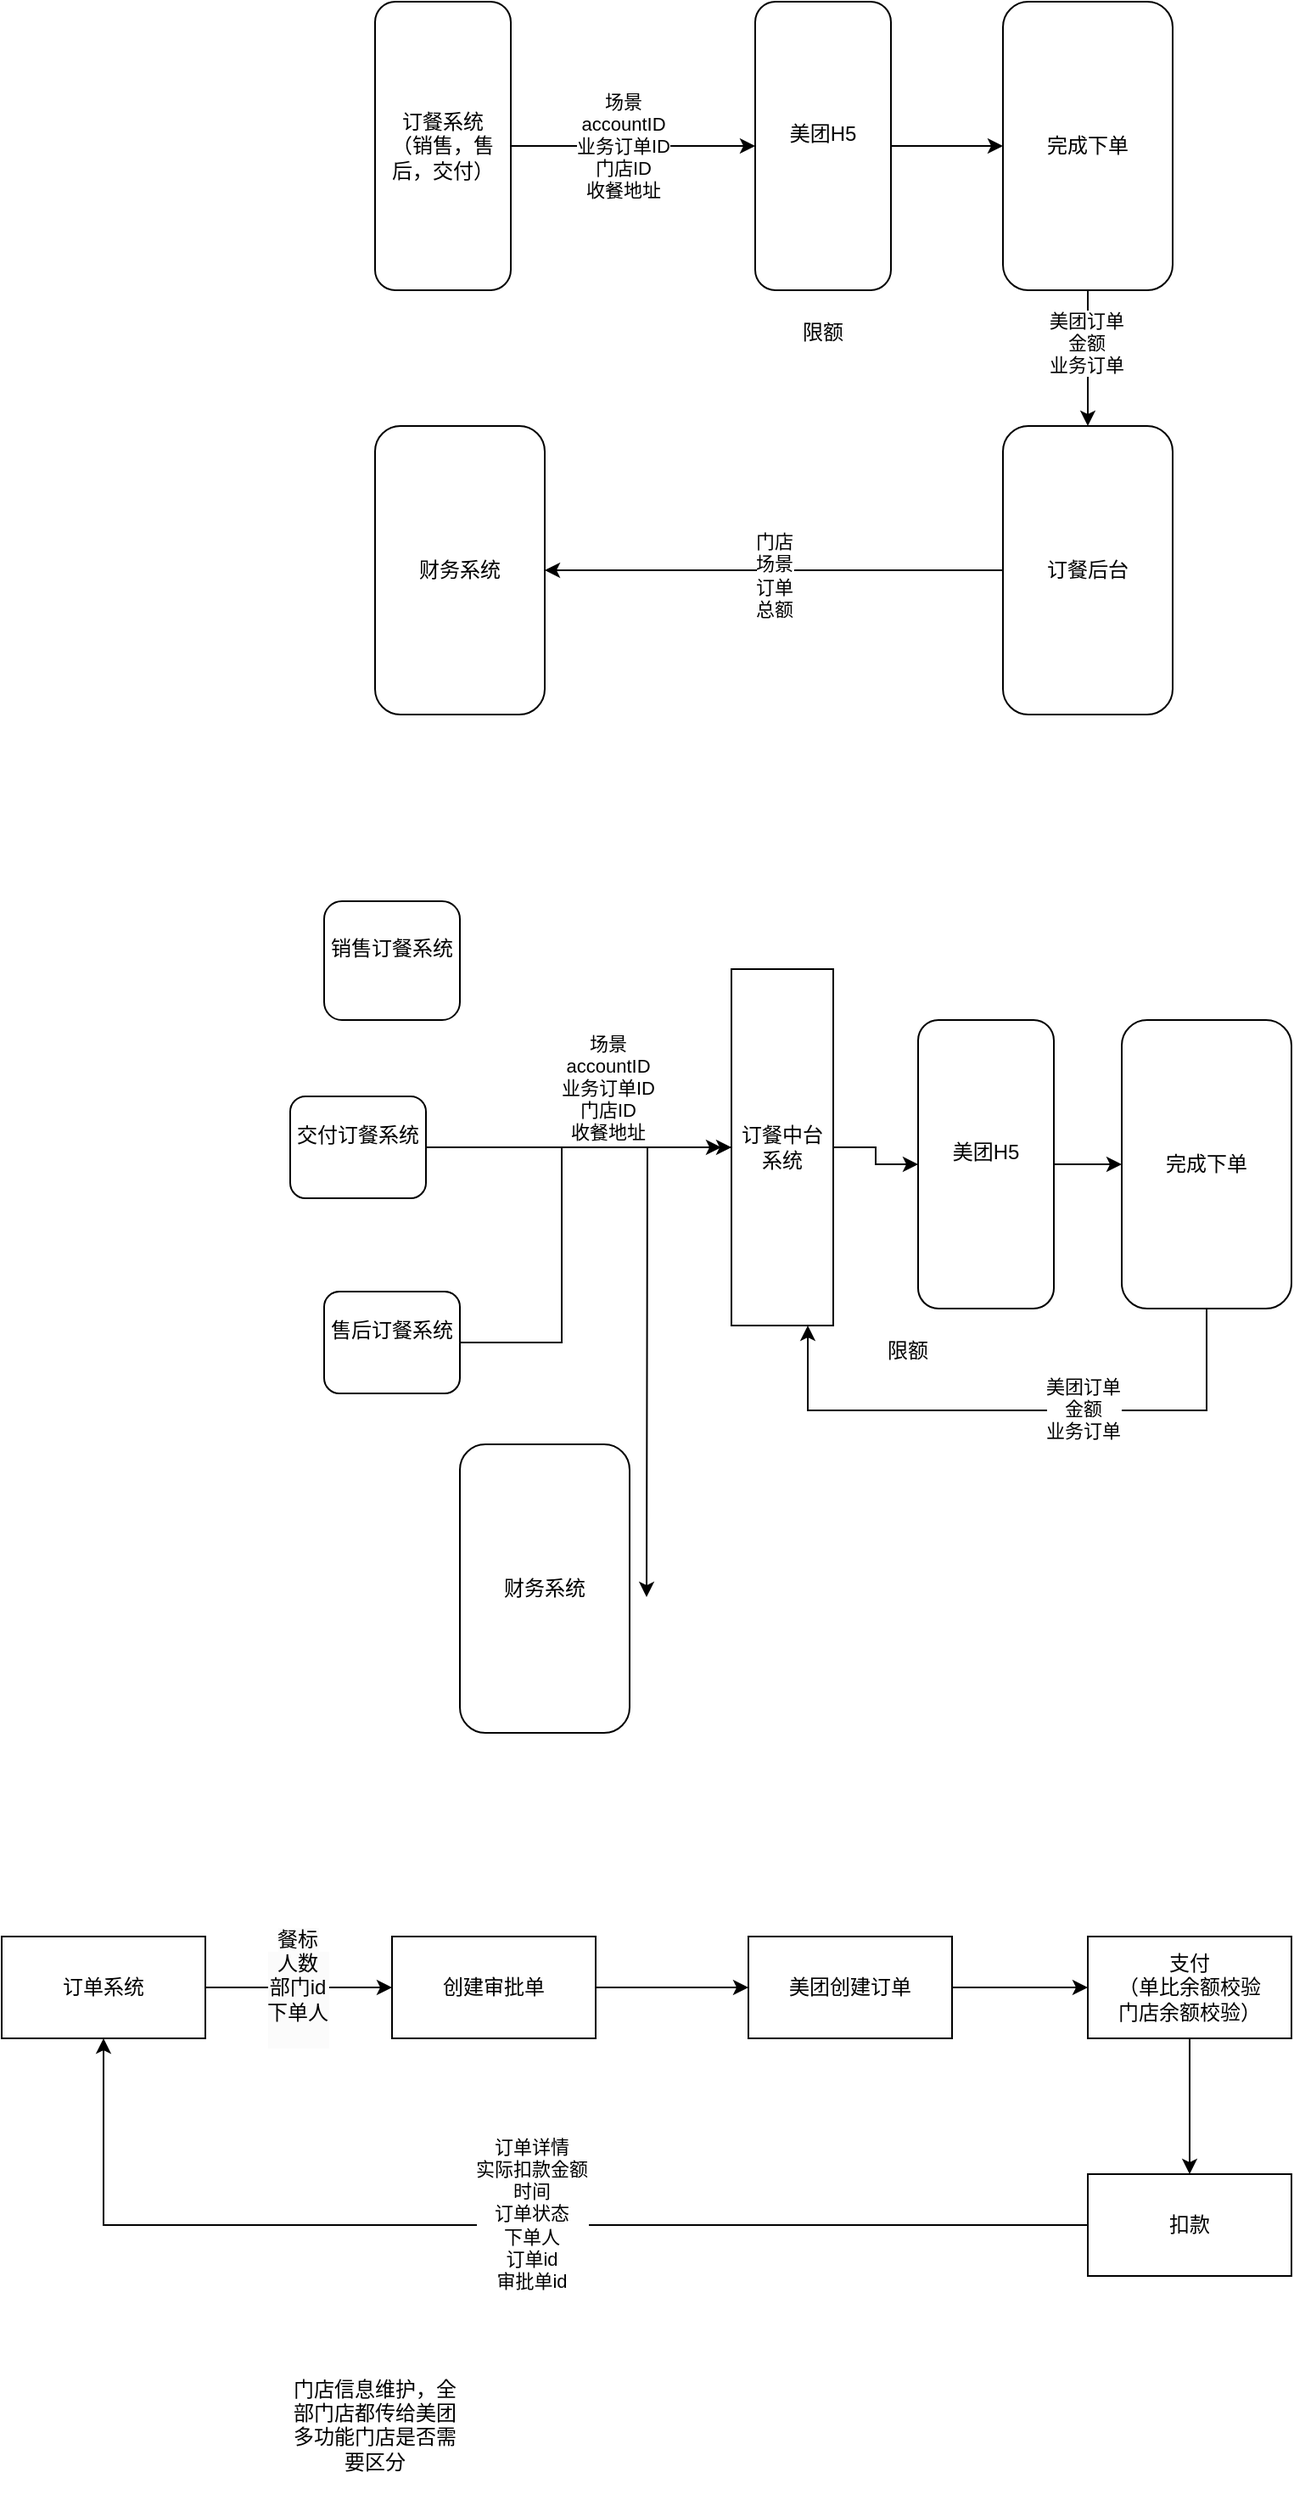 <mxfile version="24.2.2" type="github">
  <diagram name="第 1 页" id="5igIaiJpBt7Af2Hc7F_L">
    <mxGraphModel dx="2261" dy="820" grid="1" gridSize="10" guides="1" tooltips="1" connect="1" arrows="1" fold="1" page="1" pageScale="1" pageWidth="827" pageHeight="1169" math="0" shadow="0">
      <root>
        <mxCell id="0" />
        <mxCell id="1" parent="0" />
        <mxCell id="-wFoIVxJyCrv2x4FveQs-6" value="" style="edgeStyle=orthogonalEdgeStyle;rounded=0;orthogonalLoop=1;jettySize=auto;html=1;" edge="1" parent="1" source="-wFoIVxJyCrv2x4FveQs-1" target="-wFoIVxJyCrv2x4FveQs-5">
          <mxGeometry relative="1" as="geometry" />
        </mxCell>
        <mxCell id="-wFoIVxJyCrv2x4FveQs-7" value="场景&lt;div&gt;accountID&lt;/div&gt;&lt;div&gt;业务订单ID&lt;/div&gt;&lt;div&gt;门店ID&lt;/div&gt;&lt;div&gt;收餐地址&lt;/div&gt;" style="edgeLabel;html=1;align=center;verticalAlign=middle;resizable=0;points=[];" vertex="1" connectable="0" parent="-wFoIVxJyCrv2x4FveQs-6">
          <mxGeometry x="-0.083" relative="1" as="geometry">
            <mxPoint as="offset" />
          </mxGeometry>
        </mxCell>
        <mxCell id="-wFoIVxJyCrv2x4FveQs-1" value="订餐系统&lt;div&gt;（销售，售后，交付）&lt;/div&gt;" style="rounded=1;whiteSpace=wrap;html=1;" vertex="1" parent="1">
          <mxGeometry x="110" y="160" width="80" height="170" as="geometry" />
        </mxCell>
        <mxCell id="-wFoIVxJyCrv2x4FveQs-11" value="" style="edgeStyle=orthogonalEdgeStyle;rounded=0;orthogonalLoop=1;jettySize=auto;html=1;" edge="1" parent="1" source="-wFoIVxJyCrv2x4FveQs-2" target="-wFoIVxJyCrv2x4FveQs-10">
          <mxGeometry relative="1" as="geometry" />
        </mxCell>
        <mxCell id="-wFoIVxJyCrv2x4FveQs-12" value="美团订单&lt;div&gt;金额&lt;/div&gt;&lt;div&gt;业务订单&lt;/div&gt;" style="edgeLabel;html=1;align=center;verticalAlign=middle;resizable=0;points=[];" vertex="1" connectable="0" parent="-wFoIVxJyCrv2x4FveQs-11">
          <mxGeometry x="-0.225" y="-1" relative="1" as="geometry">
            <mxPoint as="offset" />
          </mxGeometry>
        </mxCell>
        <mxCell id="-wFoIVxJyCrv2x4FveQs-2" value="完成下单" style="rounded=1;whiteSpace=wrap;html=1;" vertex="1" parent="1">
          <mxGeometry x="480" y="160" width="100" height="170" as="geometry" />
        </mxCell>
        <mxCell id="-wFoIVxJyCrv2x4FveQs-9" value="" style="edgeStyle=orthogonalEdgeStyle;rounded=0;orthogonalLoop=1;jettySize=auto;html=1;" edge="1" parent="1" source="-wFoIVxJyCrv2x4FveQs-5" target="-wFoIVxJyCrv2x4FveQs-2">
          <mxGeometry relative="1" as="geometry" />
        </mxCell>
        <mxCell id="-wFoIVxJyCrv2x4FveQs-5" value="美团H5&lt;div&gt;&lt;br&gt;&lt;/div&gt;" style="rounded=1;whiteSpace=wrap;html=1;" vertex="1" parent="1">
          <mxGeometry x="334" y="160" width="80" height="170" as="geometry" />
        </mxCell>
        <mxCell id="-wFoIVxJyCrv2x4FveQs-8" value="限额" style="text;html=1;align=center;verticalAlign=middle;whiteSpace=wrap;rounded=0;" vertex="1" parent="1">
          <mxGeometry x="344" y="340" width="60" height="30" as="geometry" />
        </mxCell>
        <mxCell id="-wFoIVxJyCrv2x4FveQs-14" value="" style="edgeStyle=orthogonalEdgeStyle;rounded=0;orthogonalLoop=1;jettySize=auto;html=1;" edge="1" parent="1" source="-wFoIVxJyCrv2x4FveQs-10" target="-wFoIVxJyCrv2x4FveQs-13">
          <mxGeometry relative="1" as="geometry" />
        </mxCell>
        <mxCell id="-wFoIVxJyCrv2x4FveQs-15" value="门店&lt;div&gt;场景&lt;/div&gt;&lt;div&gt;订单&lt;/div&gt;&lt;div&gt;总额&lt;/div&gt;" style="edgeLabel;html=1;align=center;verticalAlign=middle;resizable=0;points=[];" vertex="1" connectable="0" parent="-wFoIVxJyCrv2x4FveQs-14">
          <mxGeometry y="3" relative="1" as="geometry">
            <mxPoint as="offset" />
          </mxGeometry>
        </mxCell>
        <mxCell id="-wFoIVxJyCrv2x4FveQs-10" value="订餐后台" style="rounded=1;whiteSpace=wrap;html=1;" vertex="1" parent="1">
          <mxGeometry x="480" y="410" width="100" height="170" as="geometry" />
        </mxCell>
        <mxCell id="-wFoIVxJyCrv2x4FveQs-13" value="财务系统" style="rounded=1;whiteSpace=wrap;html=1;" vertex="1" parent="1">
          <mxGeometry x="110" y="410" width="100" height="170" as="geometry" />
        </mxCell>
        <mxCell id="-wFoIVxJyCrv2x4FveQs-19" value="" style="edgeStyle=orthogonalEdgeStyle;rounded=0;orthogonalLoop=1;jettySize=auto;html=1;entryX=-0.1;entryY=0.5;entryDx=0;entryDy=0;entryPerimeter=0;" edge="1" parent="1" source="-wFoIVxJyCrv2x4FveQs-21" target="-wFoIVxJyCrv2x4FveQs-44">
          <mxGeometry relative="1" as="geometry">
            <mxPoint x="350" y="820" as="targetPoint" />
          </mxGeometry>
        </mxCell>
        <mxCell id="-wFoIVxJyCrv2x4FveQs-20" value="场景&lt;div&gt;accountID&lt;/div&gt;&lt;div&gt;业务订单ID&lt;/div&gt;&lt;div&gt;门店ID&lt;/div&gt;&lt;div&gt;收餐地址&lt;/div&gt;" style="edgeLabel;html=1;align=center;verticalAlign=middle;resizable=0;points=[];" vertex="1" connectable="0" parent="-wFoIVxJyCrv2x4FveQs-19">
          <mxGeometry x="-0.083" relative="1" as="geometry">
            <mxPoint x="27" y="-35" as="offset" />
          </mxGeometry>
        </mxCell>
        <mxCell id="-wFoIVxJyCrv2x4FveQs-21" value="交付订餐系统&lt;div&gt;&lt;br&gt;&lt;/div&gt;" style="rounded=1;whiteSpace=wrap;html=1;" vertex="1" parent="1">
          <mxGeometry x="60" y="805" width="80" height="60" as="geometry" />
        </mxCell>
        <mxCell id="-wFoIVxJyCrv2x4FveQs-22" value="" style="edgeStyle=orthogonalEdgeStyle;rounded=0;orthogonalLoop=1;jettySize=auto;html=1;entryX=0.75;entryY=1;entryDx=0;entryDy=0;" edge="1" parent="1" source="-wFoIVxJyCrv2x4FveQs-24" target="-wFoIVxJyCrv2x4FveQs-44">
          <mxGeometry relative="1" as="geometry">
            <mxPoint x="580" y="1020" as="targetPoint" />
            <Array as="points">
              <mxPoint x="600" y="990" />
              <mxPoint x="365" y="990" />
            </Array>
          </mxGeometry>
        </mxCell>
        <mxCell id="-wFoIVxJyCrv2x4FveQs-23" value="美团订单&lt;div&gt;金额&lt;/div&gt;&lt;div&gt;业务订单&lt;/div&gt;" style="edgeLabel;html=1;align=center;verticalAlign=middle;resizable=0;points=[];" vertex="1" connectable="0" parent="-wFoIVxJyCrv2x4FveQs-22">
          <mxGeometry x="-0.225" y="-1" relative="1" as="geometry">
            <mxPoint as="offset" />
          </mxGeometry>
        </mxCell>
        <mxCell id="-wFoIVxJyCrv2x4FveQs-24" value="完成下单" style="rounded=1;whiteSpace=wrap;html=1;" vertex="1" parent="1">
          <mxGeometry x="550" y="760" width="100" height="170" as="geometry" />
        </mxCell>
        <mxCell id="-wFoIVxJyCrv2x4FveQs-25" value="" style="edgeStyle=orthogonalEdgeStyle;rounded=0;orthogonalLoop=1;jettySize=auto;html=1;" edge="1" parent="1" source="-wFoIVxJyCrv2x4FveQs-26" target="-wFoIVxJyCrv2x4FveQs-24">
          <mxGeometry relative="1" as="geometry" />
        </mxCell>
        <mxCell id="-wFoIVxJyCrv2x4FveQs-26" value="美团H5&lt;div&gt;&lt;br&gt;&lt;/div&gt;" style="rounded=1;whiteSpace=wrap;html=1;" vertex="1" parent="1">
          <mxGeometry x="430" y="760" width="80" height="170" as="geometry" />
        </mxCell>
        <mxCell id="-wFoIVxJyCrv2x4FveQs-27" value="限额" style="text;html=1;align=center;verticalAlign=middle;whiteSpace=wrap;rounded=0;" vertex="1" parent="1">
          <mxGeometry x="394" y="940" width="60" height="30" as="geometry" />
        </mxCell>
        <mxCell id="-wFoIVxJyCrv2x4FveQs-31" value="财务系统" style="rounded=1;whiteSpace=wrap;html=1;" vertex="1" parent="1">
          <mxGeometry x="160" y="1010" width="100" height="170" as="geometry" />
        </mxCell>
        <mxCell id="-wFoIVxJyCrv2x4FveQs-32" value="销售订餐系统&lt;div&gt;&lt;br&gt;&lt;/div&gt;" style="rounded=1;whiteSpace=wrap;html=1;" vertex="1" parent="1">
          <mxGeometry x="80" y="690" width="80" height="70" as="geometry" />
        </mxCell>
        <mxCell id="-wFoIVxJyCrv2x4FveQs-39" value="售后订餐系统&lt;div&gt;&lt;br&gt;&lt;/div&gt;" style="rounded=1;whiteSpace=wrap;html=1;" vertex="1" parent="1">
          <mxGeometry x="80" y="920" width="80" height="60" as="geometry" />
        </mxCell>
        <mxCell id="-wFoIVxJyCrv2x4FveQs-45" value="" style="edgeStyle=orthogonalEdgeStyle;rounded=0;orthogonalLoop=1;jettySize=auto;html=1;entryX=0;entryY=0.5;entryDx=0;entryDy=0;" edge="1" parent="1" source="-wFoIVxJyCrv2x4FveQs-39" target="-wFoIVxJyCrv2x4FveQs-44">
          <mxGeometry relative="1" as="geometry">
            <mxPoint x="160" y="950" as="sourcePoint" />
            <mxPoint x="430" y="845" as="targetPoint" />
            <Array as="points">
              <mxPoint x="220" y="950" />
            </Array>
          </mxGeometry>
        </mxCell>
        <mxCell id="-wFoIVxJyCrv2x4FveQs-47" value="" style="edgeStyle=orthogonalEdgeStyle;rounded=0;orthogonalLoop=1;jettySize=auto;html=1;" edge="1" parent="1" source="-wFoIVxJyCrv2x4FveQs-44">
          <mxGeometry relative="1" as="geometry">
            <mxPoint x="270" y="1100" as="targetPoint" />
          </mxGeometry>
        </mxCell>
        <mxCell id="-wFoIVxJyCrv2x4FveQs-49" value="" style="edgeStyle=orthogonalEdgeStyle;rounded=0;orthogonalLoop=1;jettySize=auto;html=1;" edge="1" parent="1" source="-wFoIVxJyCrv2x4FveQs-44" target="-wFoIVxJyCrv2x4FveQs-26">
          <mxGeometry relative="1" as="geometry" />
        </mxCell>
        <mxCell id="-wFoIVxJyCrv2x4FveQs-44" value="订餐中台系统" style="rounded=0;whiteSpace=wrap;html=1;" vertex="1" parent="1">
          <mxGeometry x="320" y="730" width="60" height="210" as="geometry" />
        </mxCell>
        <mxCell id="-wFoIVxJyCrv2x4FveQs-52" value="" style="edgeStyle=orthogonalEdgeStyle;rounded=0;orthogonalLoop=1;jettySize=auto;html=1;" edge="1" parent="1" source="-wFoIVxJyCrv2x4FveQs-50" target="-wFoIVxJyCrv2x4FveQs-51">
          <mxGeometry relative="1" as="geometry" />
        </mxCell>
        <mxCell id="-wFoIVxJyCrv2x4FveQs-50" value="创建审批单" style="rounded=0;whiteSpace=wrap;html=1;" vertex="1" parent="1">
          <mxGeometry x="120" y="1300" width="120" height="60" as="geometry" />
        </mxCell>
        <mxCell id="-wFoIVxJyCrv2x4FveQs-55" value="" style="edgeStyle=orthogonalEdgeStyle;rounded=0;orthogonalLoop=1;jettySize=auto;html=1;" edge="1" parent="1" source="-wFoIVxJyCrv2x4FveQs-51" target="-wFoIVxJyCrv2x4FveQs-54">
          <mxGeometry relative="1" as="geometry" />
        </mxCell>
        <mxCell id="-wFoIVxJyCrv2x4FveQs-51" value="美团创建订单" style="rounded=0;whiteSpace=wrap;html=1;" vertex="1" parent="1">
          <mxGeometry x="330" y="1300" width="120" height="60" as="geometry" />
        </mxCell>
        <mxCell id="-wFoIVxJyCrv2x4FveQs-57" value="" style="edgeStyle=orthogonalEdgeStyle;rounded=0;orthogonalLoop=1;jettySize=auto;html=1;" edge="1" parent="1" source="-wFoIVxJyCrv2x4FveQs-54" target="-wFoIVxJyCrv2x4FveQs-56">
          <mxGeometry relative="1" as="geometry" />
        </mxCell>
        <mxCell id="-wFoIVxJyCrv2x4FveQs-54" value="支付&lt;div&gt;（单比余额校验&lt;/div&gt;&lt;div&gt;门店余额校验）&lt;/div&gt;" style="rounded=0;whiteSpace=wrap;html=1;" vertex="1" parent="1">
          <mxGeometry x="530" y="1300" width="120" height="60" as="geometry" />
        </mxCell>
        <mxCell id="-wFoIVxJyCrv2x4FveQs-59" value="" style="edgeStyle=orthogonalEdgeStyle;rounded=0;orthogonalLoop=1;jettySize=auto;html=1;entryX=0.5;entryY=1;entryDx=0;entryDy=0;" edge="1" parent="1" source="-wFoIVxJyCrv2x4FveQs-56" target="-wFoIVxJyCrv2x4FveQs-60">
          <mxGeometry relative="1" as="geometry">
            <mxPoint x="40" y="1350" as="targetPoint" />
          </mxGeometry>
        </mxCell>
        <mxCell id="-wFoIVxJyCrv2x4FveQs-61" value="订单详情&lt;div&gt;实际扣款金额&lt;/div&gt;&lt;div&gt;时间&lt;/div&gt;&lt;div&gt;订单状态&lt;/div&gt;&lt;div&gt;下单人&lt;/div&gt;&lt;div&gt;订单id&lt;/div&gt;&lt;div&gt;审批单id&lt;/div&gt;&lt;div&gt;&lt;br&gt;&lt;/div&gt;" style="edgeLabel;html=1;align=center;verticalAlign=middle;resizable=0;points=[];" vertex="1" connectable="0" parent="-wFoIVxJyCrv2x4FveQs-59">
          <mxGeometry x="-0.05" relative="1" as="geometry">
            <mxPoint as="offset" />
          </mxGeometry>
        </mxCell>
        <mxCell id="-wFoIVxJyCrv2x4FveQs-56" value="扣款" style="rounded=0;whiteSpace=wrap;html=1;" vertex="1" parent="1">
          <mxGeometry x="530" y="1440" width="120" height="60" as="geometry" />
        </mxCell>
        <mxCell id="-wFoIVxJyCrv2x4FveQs-62" value="" style="edgeStyle=orthogonalEdgeStyle;rounded=0;orthogonalLoop=1;jettySize=auto;html=1;" edge="1" parent="1" source="-wFoIVxJyCrv2x4FveQs-60" target="-wFoIVxJyCrv2x4FveQs-50">
          <mxGeometry relative="1" as="geometry" />
        </mxCell>
        <mxCell id="-wFoIVxJyCrv2x4FveQs-63" value="&lt;span style=&quot;color: rgba(0, 0, 0, 0); font-family: monospace; font-size: 0px; text-align: start; background-color: rgb(251, 251, 251);&quot;&gt;%3CmxGraphModel%3E%3Croot%3E%3CmxCell%20id%3D%220%22%2F%3E%3CmxCell%20id%3D%221%22%20parent%3D%220%22%2F%3E%3CmxCell%20id%3D%222%22%20value%3D%22%E9%A4%90%E6%A0%87%26lt%3Bdiv%26gt%3B%E4%BA%BA%E6%95%B0%26lt%3B%2Fdiv%26gt%3B%26lt%3Bdiv%26gt%3B%E9%83%A8%E9%97%A8id%26lt%3B%2Fdiv%26gt%3B%26lt%3Bdiv%26gt%3B%E4%B8%8B%E5%8D%95%E4%BA%BA%26lt%3B%2Fdiv%26gt%3B%22%20style%3D%22text%3Bhtml%3D1%3Balign%3Dcenter%3BverticalAlign%3Dmiddle%3Bresizable%3D0%3Bpoints%3D%5B%5D%3Bautosize%3D1%3BstrokeColor%3Dnone%3BfillColor%3Dnone%3B%22%20vertex%3D%221%22%20parent%3D%221%22%3E%3CmxGeometry%20x%3D%22240%22%20y%3D%221288%22%20width%3D%2260%22%20height%3D%2270%22%20as%3D%22geometry%22%2F%3E%3C%2FmxCell%3E%3C%2Froot%3E%3C%2FmxGraphModel%3E&lt;/span&gt;" style="edgeLabel;html=1;align=center;verticalAlign=middle;resizable=0;points=[];" vertex="1" connectable="0" parent="-wFoIVxJyCrv2x4FveQs-62">
          <mxGeometry y="-2" relative="1" as="geometry">
            <mxPoint as="offset" />
          </mxGeometry>
        </mxCell>
        <mxCell id="-wFoIVxJyCrv2x4FveQs-64" value="&lt;span style=&quot;font-size: 12px; background-color: rgb(251, 251, 251);&quot;&gt;餐标&lt;/span&gt;&lt;div style=&quot;font-size: 12px; background-color: rgb(251, 251, 251);&quot;&gt;人数&lt;/div&gt;&lt;div style=&quot;font-size: 12px; background-color: rgb(251, 251, 251);&quot;&gt;部门id&lt;/div&gt;&lt;div style=&quot;font-size: 12px; background-color: rgb(251, 251, 251);&quot;&gt;下单人&lt;/div&gt;&lt;div style=&quot;font-size: 12px; background-color: rgb(251, 251, 251);&quot;&gt;&lt;br&gt;&lt;/div&gt;" style="edgeLabel;html=1;align=center;verticalAlign=middle;resizable=0;points=[];" vertex="1" connectable="0" parent="-wFoIVxJyCrv2x4FveQs-62">
          <mxGeometry x="-0.025" relative="1" as="geometry">
            <mxPoint as="offset" />
          </mxGeometry>
        </mxCell>
        <mxCell id="-wFoIVxJyCrv2x4FveQs-60" value="订单系统" style="rounded=0;whiteSpace=wrap;html=1;" vertex="1" parent="1">
          <mxGeometry x="-110" y="1300" width="120" height="60" as="geometry" />
        </mxCell>
        <mxCell id="-wFoIVxJyCrv2x4FveQs-66" value="门店信息维护，全部门店都传给美团&lt;div&gt;多功能门店是否需要区分&lt;/div&gt;&lt;div&gt;&lt;br&gt;&lt;/div&gt;" style="text;html=1;align=center;verticalAlign=middle;whiteSpace=wrap;rounded=0;" vertex="1" parent="1">
          <mxGeometry x="60" y="1580" width="100" height="30" as="geometry" />
        </mxCell>
      </root>
    </mxGraphModel>
  </diagram>
</mxfile>
